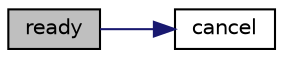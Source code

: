 digraph "ready"
{
 // LATEX_PDF_SIZE
  edge [fontname="Helvetica",fontsize="10",labelfontname="Helvetica",labelfontsize="10"];
  node [fontname="Helvetica",fontsize="10",shape=record];
  rankdir="LR";
  Node1 [label="ready",height=0.2,width=0.4,color="black", fillcolor="grey75", style="filled", fontcolor="black",tooltip=" "];
  Node1 -> Node2 [color="midnightblue",fontsize="10",style="solid"];
  Node2 [label="cancel",height=0.2,width=0.4,color="black", fillcolor="white", style="filled",URL="$reservation__info__doxygen_8c.html#a1218ce87f7193c961920352be76d49d4",tooltip="Cancel Reservation method."];
}
